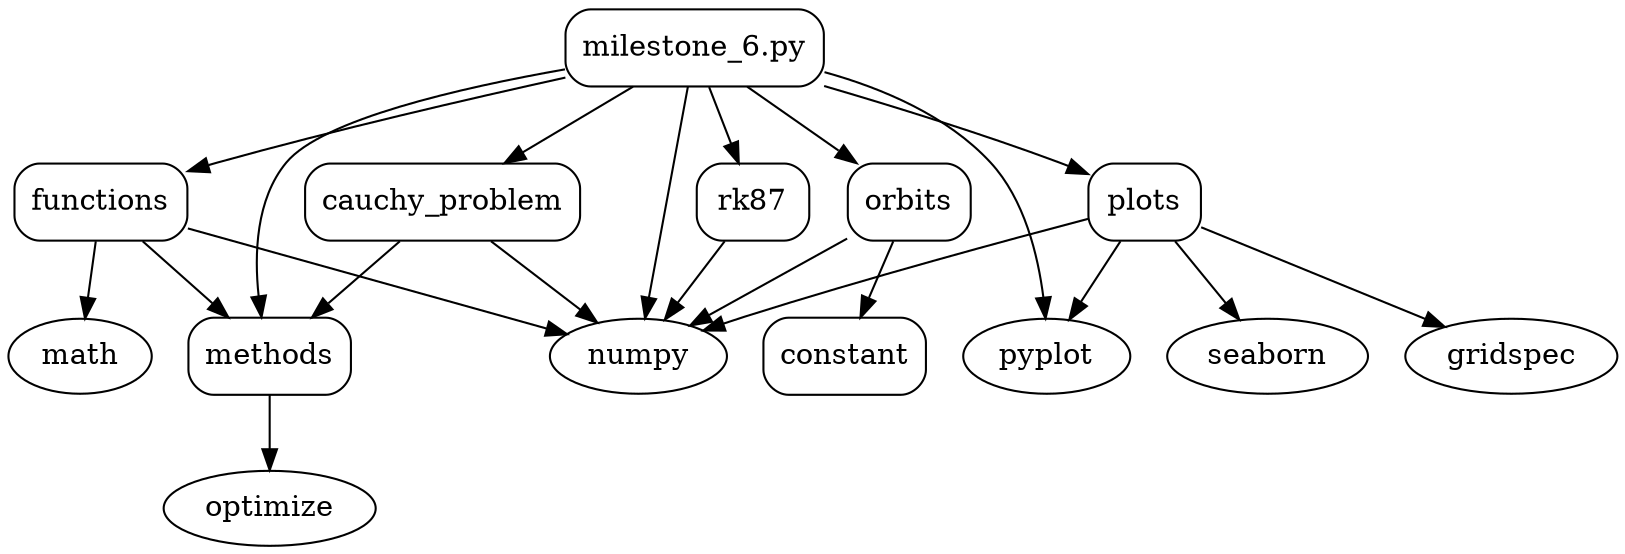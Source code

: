 digraph G {
	graph [dpi=300, grap_name="TOP-DOWN design"];
	node [label="\N"];
	graph [bb="0,0,680,258"];
	"milestone_6.py" [shape=Mrecord, pos="291,239", width="1.3958", height="0.51389"];
	pyplot [pos="446,91", width="0.95065", height="0.5"];
	numpy [pos="270,91", width="0.98259", height="0.5"];
	methods [shape=Mrecord, pos="107,91", width="0.89583", height="0.51389"];
	optimize [pos="107,18", width="1.1472", height="0.5"];
	rk87 [shape=Mrecord, pos="319,165", width="0.75", height="0.51389"];
	functions [shape=Mrecord, pos="36,165", width="0.94444", height="0.51389"];
	math [pos="28,91", width="0.78608", height="0.5"];
	orbits [shape=Mrecord, pos="391,165", width="0.75", height="0.51389"];
	constant [shape=Mrecord, pos="362,91", width="0.88889", height="0.51389"];
	cauchy_problem [shape=Mrecord, pos="181,165", width="1.5278", height="0.51389"];
	plots [shape=Mrecord, pos="501,165", width="0.75", height="0.51389"];
	gridspec [pos="638,91", width="1.1701", height="0.5"];
	seaborn [pos="538,91", width="1.0923", height="0.5"];
	"milestone_6.py" -> pyplot [pos="e,447.05,109.34 341.64,230.1 370.76,222.93 405.69,209.39 427,184 442.02,166.1 446.18,139.43 446.93,119.4"];
	"milestone_6.py" -> numpy [pos="e,272.36,108.96 288.45,220.98 286.86,210.35 284.79,196.38 283,184 279.83,162.11 276.33,137.28 273.76,118.94"];
	"milestone_6.py" -> methods [pos="e,103.75,109.03 240.12,236.57 200.27,232.53 146.76,220.13 117,184 102.28,166.13 100.96,139.23 102.62,119.12"];
	methods -> optimize [pos="e,107,36.029 107,72.813 107,64.789 107,55.047 107,46.069"];
	"milestone_6.py" -> rk87 [pos="e,312.22,183.44 297.64,220.94 300.9,212.54 304.91,202.23 308.57,192.81"];
	rk87 -> numpy [pos="e,281.19,108.44 307.39,146.94 301.26,137.93 293.63,126.72 286.86,116.77"];
	"milestone_6.py" -> functions [pos="e,70.198,179.32 240.39,226.35 198.22,216.27 136.75,200.72 84,184 82.595,183.55 81.171,183.09 79.736,182.61"];
	functions -> math [pos="e,29.938,109.44 34.104,146.94 33.191,138.72 32.073,128.66 31.045,119.41"];
	functions -> numpy [pos="e,240.38,101.11 70.026,153.53 112.69,140.4 185.67,117.95 230.67,104.1"];
	functions -> methods [pos="e,89.802,109.44 52.826,146.94 61.714,137.92 72.786,126.7 82.599,116.74"];
	"milestone_6.py" -> orbits [pos="e,367.12,183.19 314.7,220.94 327.93,211.41 344.59,199.41 358.97,189.06"];
	orbits -> numpy [pos="e,292.21,105.22 363.85,147.84 345.2,136.75 320.41,121.99 300.99,110.44"];
	orbits -> constant [pos="e,369.02,109.44 384.13,146.94 380.75,138.54 376.59,128.23 372.8,118.81"];
	"milestone_6.py" -> cauchy_problem [pos="e,207.26,183.19 264.93,220.94 250.24,211.32 231.71,199.19 215.79,188.77"];
	cauchy_problem -> numpy [pos="e,251.77,106.75 202.09,146.94 214.61,136.81 230.58,123.89 243.88,113.13"];
	cauchy_problem -> methods [pos="e,124.67,109.19 163.46,146.94 154.04,137.77 142.26,126.31 131.9,116.23"];
	"milestone_6.py" -> plots [pos="e,473.82,178.41 341.76,223.29 375.57,213.13 420.82,198.81 460,184 461.41,183.47 462.84,182.91 464.28,182.34"];
	plots -> pyplot [pos="e,458.19,107.95 487.97,146.94 480.92,137.71 472.1,126.16 464.36,116.04"];
	plots -> gridspec [pos="e,612.38,105.46 528.07,149.78 549.68,138.41 580.12,122.42 603.48,110.14"];
	plots -> seaborn [pos="e,529.29,108.94 509.77,146.94 514.19,138.33 519.65,127.7 524.59,118.09"];
	plots -> numpy [pos="e,297.98,102.14 473.73,156.26 438.36,146.12 374.81,127.56 321,110 316.67,108.59 312.14,107.06 307.65,105.52"];
}
